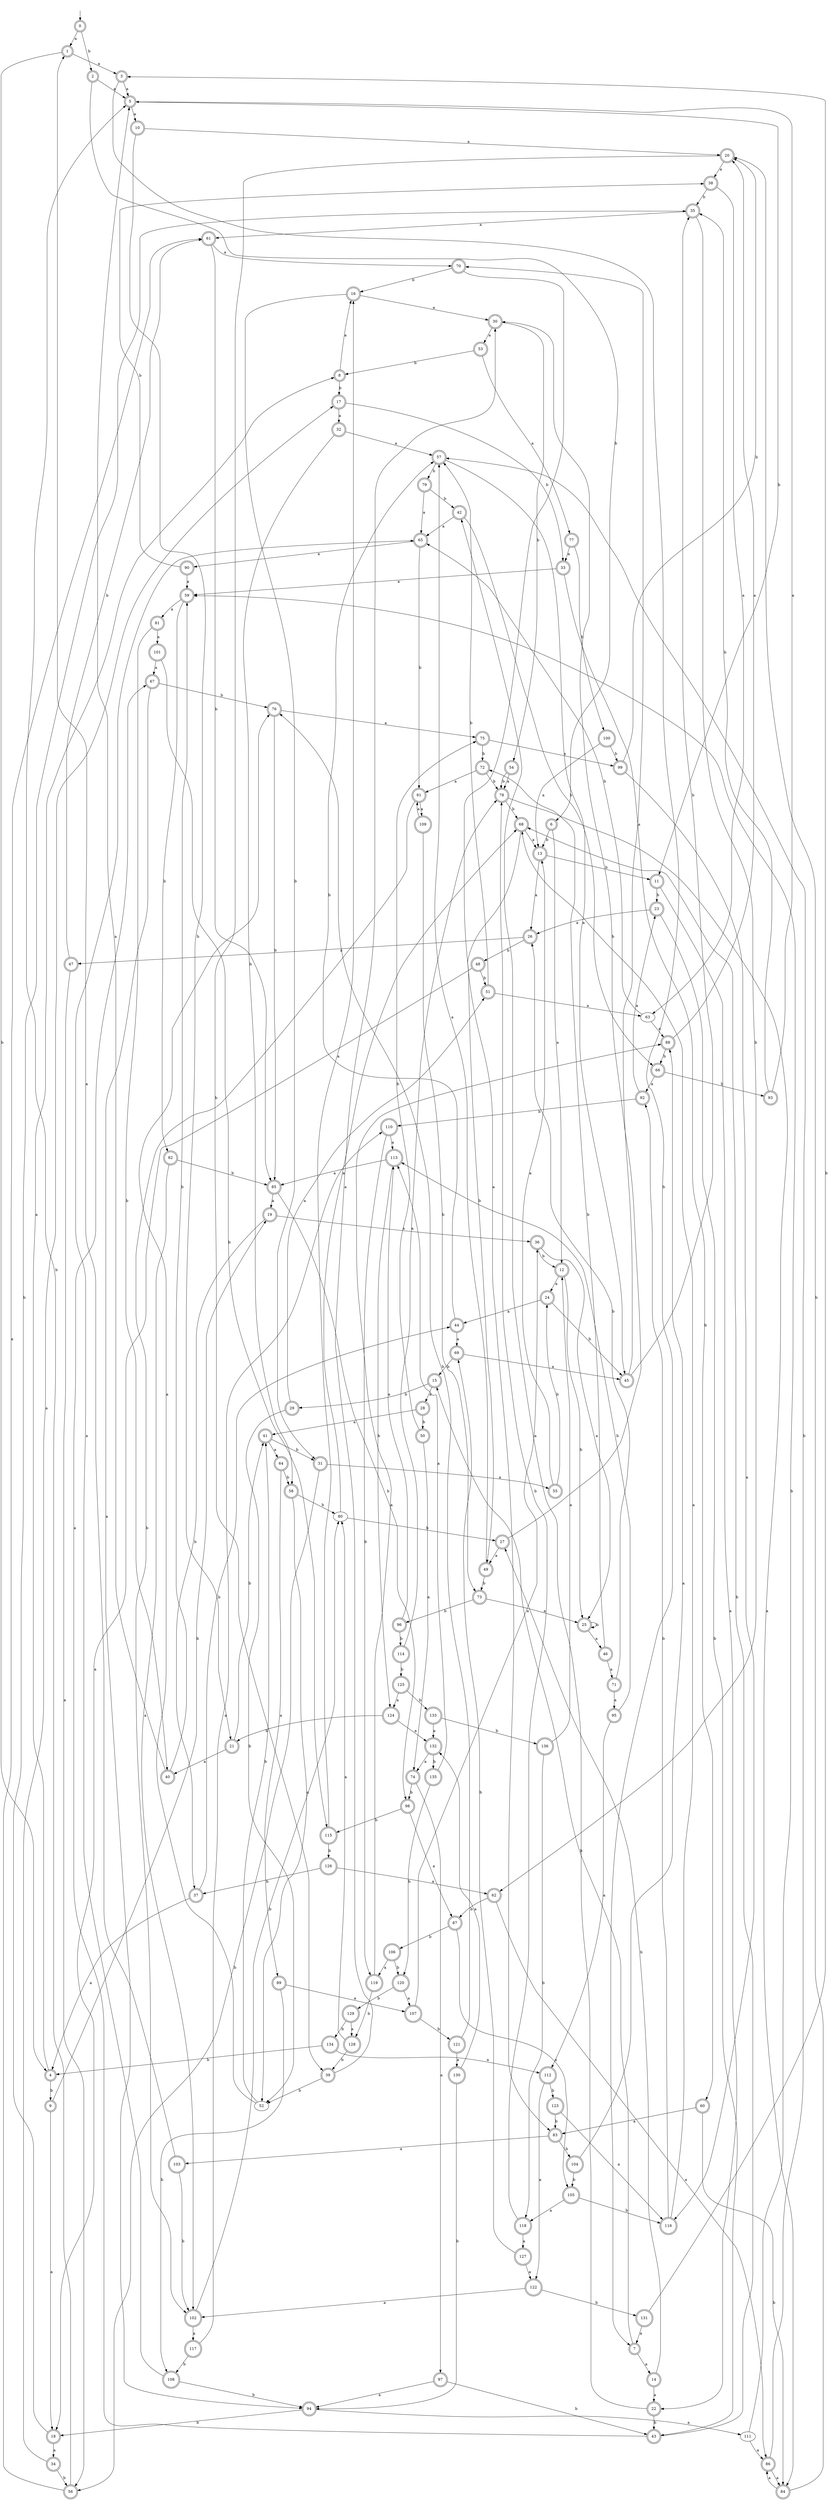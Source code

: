digraph RandomDFA {
  __start0 [label="", shape=none];
  __start0 -> 0 [label=""];
  0 [shape=circle] [shape=doublecircle]
  0 -> 1 [label="a"]
  0 -> 2 [label="b"]
  1 [shape=doublecircle]
  1 -> 3 [label="a"]
  1 -> 4 [label="b"]
  2 [shape=doublecircle]
  2 -> 5 [label="a"]
  2 -> 6 [label="b"]
  3 [shape=doublecircle]
  3 -> 5 [label="a"]
  3 -> 7 [label="b"]
  4 [shape=doublecircle]
  4 -> 8 [label="a"]
  4 -> 9 [label="b"]
  5 [shape=doublecircle]
  5 -> 10 [label="a"]
  5 -> 11 [label="b"]
  6 [shape=doublecircle]
  6 -> 12 [label="a"]
  6 -> 13 [label="b"]
  7 [shape=doublecircle]
  7 -> 14 [label="a"]
  7 -> 15 [label="b"]
  8 [shape=doublecircle]
  8 -> 16 [label="a"]
  8 -> 17 [label="b"]
  9 [shape=doublecircle]
  9 -> 18 [label="a"]
  9 -> 19 [label="b"]
  10 [shape=doublecircle]
  10 -> 20 [label="a"]
  10 -> 21 [label="b"]
  11 [shape=doublecircle]
  11 -> 22 [label="a"]
  11 -> 23 [label="b"]
  12 [shape=doublecircle]
  12 -> 24 [label="a"]
  12 -> 25 [label="b"]
  13 [shape=doublecircle]
  13 -> 26 [label="a"]
  13 -> 11 [label="b"]
  14 [shape=doublecircle]
  14 -> 22 [label="a"]
  14 -> 27 [label="b"]
  15 [shape=doublecircle]
  15 -> 28 [label="a"]
  15 -> 29 [label="b"]
  16 [shape=doublecircle]
  16 -> 30 [label="a"]
  16 -> 31 [label="b"]
  17 [shape=doublecircle]
  17 -> 32 [label="a"]
  17 -> 33 [label="b"]
  18 [shape=doublecircle]
  18 -> 34 [label="a"]
  18 -> 35 [label="b"]
  19 [shape=doublecircle]
  19 -> 36 [label="a"]
  19 -> 37 [label="b"]
  20 [shape=doublecircle]
  20 -> 38 [label="a"]
  20 -> 39 [label="b"]
  21 [shape=doublecircle]
  21 -> 40 [label="a"]
  21 -> 41 [label="b"]
  22 [shape=doublecircle]
  22 -> 42 [label="a"]
  22 -> 43 [label="b"]
  23 [shape=doublecircle]
  23 -> 26 [label="a"]
  23 -> 43 [label="b"]
  24 [shape=doublecircle]
  24 -> 44 [label="a"]
  24 -> 45 [label="b"]
  25 [shape=doublecircle]
  25 -> 46 [label="a"]
  25 -> 25 [label="b"]
  26 [shape=doublecircle]
  26 -> 47 [label="a"]
  26 -> 48 [label="b"]
  27 [shape=doublecircle]
  27 -> 49 [label="a"]
  27 -> 30 [label="b"]
  28 [shape=doublecircle]
  28 -> 41 [label="a"]
  28 -> 50 [label="b"]
  29 [shape=doublecircle]
  29 -> 51 [label="a"]
  29 -> 52 [label="b"]
  30 [shape=doublecircle]
  30 -> 53 [label="a"]
  30 -> 54 [label="b"]
  31 [shape=doublecircle]
  31 -> 55 [label="a"]
  31 -> 56 [label="b"]
  32 [shape=doublecircle]
  32 -> 57 [label="a"]
  32 -> 58 [label="b"]
  33 [shape=doublecircle]
  33 -> 59 [label="a"]
  33 -> 60 [label="b"]
  34 [shape=doublecircle]
  34 -> 17 [label="a"]
  34 -> 56 [label="b"]
  35 [shape=doublecircle]
  35 -> 61 [label="a"]
  35 -> 62 [label="b"]
  36 [shape=doublecircle]
  36 -> 25 [label="a"]
  36 -> 12 [label="b"]
  37 [shape=doublecircle]
  37 -> 4 [label="a"]
  37 -> 44 [label="b"]
  38 [shape=doublecircle]
  38 -> 63 [label="a"]
  38 -> 35 [label="b"]
  39 [shape=doublecircle]
  39 -> 30 [label="a"]
  39 -> 52 [label="b"]
  40 [shape=doublecircle]
  40 -> 5 [label="a"]
  40 -> 59 [label="b"]
  41 [shape=doublecircle]
  41 -> 64 [label="a"]
  41 -> 31 [label="b"]
  42 [shape=doublecircle]
  42 -> 65 [label="a"]
  42 -> 66 [label="b"]
  43 [shape=doublecircle]
  43 -> 67 [label="a"]
  43 -> 68 [label="b"]
  44 [shape=doublecircle]
  44 -> 69 [label="a"]
  44 -> 57 [label="b"]
  45 [shape=doublecircle]
  45 -> 70 [label="a"]
  45 -> 35 [label="b"]
  46 [shape=doublecircle]
  46 -> 71 [label="a"]
  46 -> 72 [label="b"]
  47 [shape=doublecircle]
  47 -> 56 [label="a"]
  47 -> 61 [label="b"]
  48 [shape=doublecircle]
  48 -> 18 [label="a"]
  48 -> 51 [label="b"]
  49 [shape=doublecircle]
  49 -> 57 [label="a"]
  49 -> 73 [label="b"]
  50 [shape=doublecircle]
  50 -> 74 [label="a"]
  50 -> 75 [label="b"]
  51 [shape=doublecircle]
  51 -> 63 [label="a"]
  51 -> 57 [label="b"]
  52
  52 -> 76 [label="a"]
  52 -> 41 [label="b"]
  53 [shape=doublecircle]
  53 -> 77 [label="a"]
  53 -> 8 [label="b"]
  54 [shape=doublecircle]
  54 -> 78 [label="a"]
  54 -> 78 [label="b"]
  55 [shape=doublecircle]
  55 -> 13 [label="a"]
  55 -> 24 [label="b"]
  56 [shape=doublecircle]
  56 -> 61 [label="a"]
  56 -> 5 [label="b"]
  57 [shape=doublecircle]
  57 -> 45 [label="a"]
  57 -> 79 [label="b"]
  58 [shape=doublecircle]
  58 -> 52 [label="a"]
  58 -> 80 [label="b"]
  59 [shape=doublecircle]
  59 -> 81 [label="a"]
  59 -> 82 [label="b"]
  60 [shape=doublecircle]
  60 -> 83 [label="a"]
  60 -> 84 [label="b"]
  61 [shape=doublecircle]
  61 -> 70 [label="a"]
  61 -> 85 [label="b"]
  62 [shape=doublecircle]
  62 -> 86 [label="a"]
  62 -> 87 [label="b"]
  63
  63 -> 88 [label="a"]
  63 -> 65 [label="b"]
  64 [shape=doublecircle]
  64 -> 89 [label="a"]
  64 -> 58 [label="b"]
  65 [shape=doublecircle]
  65 -> 90 [label="a"]
  65 -> 91 [label="b"]
  66 [shape=doublecircle]
  66 -> 92 [label="a"]
  66 -> 93 [label="b"]
  67 [shape=doublecircle]
  67 -> 94 [label="a"]
  67 -> 76 [label="b"]
  68 [shape=doublecircle]
  68 -> 13 [label="a"]
  68 -> 49 [label="b"]
  69 [shape=doublecircle]
  69 -> 45 [label="a"]
  69 -> 15 [label="b"]
  70 [shape=doublecircle]
  70 -> 83 [label="a"]
  70 -> 16 [label="b"]
  71 [shape=doublecircle]
  71 -> 95 [label="a"]
  71 -> 26 [label="b"]
  72 [shape=doublecircle]
  72 -> 91 [label="a"]
  72 -> 78 [label="b"]
  73 [shape=doublecircle]
  73 -> 25 [label="a"]
  73 -> 96 [label="b"]
  74 [shape=doublecircle]
  74 -> 97 [label="a"]
  74 -> 98 [label="b"]
  75 [shape=doublecircle]
  75 -> 99 [label="a"]
  75 -> 72 [label="b"]
  76 [shape=doublecircle]
  76 -> 75 [label="a"]
  76 -> 85 [label="b"]
  77 [shape=doublecircle]
  77 -> 33 [label="a"]
  77 -> 100 [label="b"]
  78 [shape=doublecircle]
  78 -> 84 [label="a"]
  78 -> 68 [label="b"]
  79 [shape=doublecircle]
  79 -> 65 [label="a"]
  79 -> 42 [label="b"]
  80
  80 -> 68 [label="a"]
  80 -> 27 [label="b"]
  81 [shape=doublecircle]
  81 -> 101 [label="a"]
  81 -> 40 [label="b"]
  82 [shape=doublecircle]
  82 -> 102 [label="a"]
  82 -> 85 [label="b"]
  83 [shape=doublecircle]
  83 -> 103 [label="a"]
  83 -> 104 [label="b"]
  84 [shape=doublecircle]
  84 -> 86 [label="a"]
  84 -> 20 [label="b"]
  85 [shape=doublecircle]
  85 -> 19 [label="a"]
  85 -> 98 [label="b"]
  86 [shape=doublecircle]
  86 -> 84 [label="a"]
  86 -> 57 [label="b"]
  87 [shape=doublecircle]
  87 -> 105 [label="a"]
  87 -> 106 [label="b"]
  88 [shape=doublecircle]
  88 -> 20 [label="a"]
  88 -> 66 [label="b"]
  89 [shape=doublecircle]
  89 -> 107 [label="a"]
  89 -> 108 [label="b"]
  90 [shape=doublecircle]
  90 -> 59 [label="a"]
  90 -> 38 [label="b"]
  91 [shape=doublecircle]
  91 -> 109 [label="a"]
  91 -> 102 [label="b"]
  92 [shape=doublecircle]
  92 -> 23 [label="a"]
  92 -> 110 [label="b"]
  93 [shape=doublecircle]
  93 -> 5 [label="a"]
  93 -> 35 [label="b"]
  94 [shape=doublecircle]
  94 -> 111 [label="a"]
  94 -> 18 [label="b"]
  95 [shape=doublecircle]
  95 -> 112 [label="a"]
  95 -> 113 [label="b"]
  96 [shape=doublecircle]
  96 -> 113 [label="a"]
  96 -> 114 [label="b"]
  97 [shape=doublecircle]
  97 -> 94 [label="a"]
  97 -> 43 [label="b"]
  98 [shape=doublecircle]
  98 -> 87 [label="a"]
  98 -> 115 [label="b"]
  99 [shape=doublecircle]
  99 -> 116 [label="a"]
  99 -> 20 [label="b"]
  100 [shape=doublecircle]
  100 -> 13 [label="a"]
  100 -> 99 [label="b"]
  101 [shape=doublecircle]
  101 -> 67 [label="a"]
  101 -> 115 [label="b"]
  102 [shape=doublecircle]
  102 -> 117 [label="a"]
  102 -> 80 [label="b"]
  103 [shape=doublecircle]
  103 -> 1 [label="a"]
  103 -> 102 [label="b"]
  104 [shape=doublecircle]
  104 -> 88 [label="a"]
  104 -> 105 [label="b"]
  105 [shape=doublecircle]
  105 -> 118 [label="a"]
  105 -> 116 [label="b"]
  106 [shape=doublecircle]
  106 -> 119 [label="a"]
  106 -> 120 [label="b"]
  107 [shape=doublecircle]
  107 -> 36 [label="a"]
  107 -> 121 [label="b"]
  108 [shape=doublecircle]
  108 -> 65 [label="a"]
  108 -> 94 [label="b"]
  109 [shape=doublecircle]
  109 -> 91 [label="a"]
  109 -> 73 [label="b"]
  110 [shape=doublecircle]
  110 -> 113 [label="a"]
  110 -> 119 [label="b"]
  111
  111 -> 86 [label="a"]
  111 -> 59 [label="b"]
  112 [shape=doublecircle]
  112 -> 122 [label="a"]
  112 -> 123 [label="b"]
  113 [shape=doublecircle]
  113 -> 85 [label="a"]
  113 -> 124 [label="b"]
  114 [shape=doublecircle]
  114 -> 78 [label="a"]
  114 -> 125 [label="b"]
  115 [shape=doublecircle]
  115 -> 16 [label="a"]
  115 -> 126 [label="b"]
  116 [shape=doublecircle]
  116 -> 68 [label="a"]
  116 -> 92 [label="b"]
  117 [shape=doublecircle]
  117 -> 110 [label="a"]
  117 -> 108 [label="b"]
  118 [shape=doublecircle]
  118 -> 127 [label="a"]
  118 -> 78 [label="b"]
  119 [shape=doublecircle]
  119 -> 88 [label="a"]
  119 -> 128 [label="b"]
  120 [shape=doublecircle]
  120 -> 107 [label="a"]
  120 -> 129 [label="b"]
  121 [shape=doublecircle]
  121 -> 130 [label="a"]
  121 -> 76 [label="b"]
  122 [shape=doublecircle]
  122 -> 102 [label="a"]
  122 -> 131 [label="b"]
  123 [shape=doublecircle]
  123 -> 116 [label="a"]
  123 -> 83 [label="b"]
  124 [shape=doublecircle]
  124 -> 132 [label="a"]
  124 -> 21 [label="b"]
  125 [shape=doublecircle]
  125 -> 124 [label="a"]
  125 -> 133 [label="b"]
  126 [shape=doublecircle]
  126 -> 62 [label="a"]
  126 -> 37 [label="b"]
  127 [shape=doublecircle]
  127 -> 122 [label="a"]
  127 -> 69 [label="b"]
  128 [shape=doublecircle]
  128 -> 80 [label="a"]
  128 -> 39 [label="b"]
  129 [shape=doublecircle]
  129 -> 128 [label="a"]
  129 -> 134 [label="b"]
  130 [shape=doublecircle]
  130 -> 132 [label="a"]
  130 -> 94 [label="b"]
  131 [shape=doublecircle]
  131 -> 7 [label="a"]
  131 -> 3 [label="b"]
  132 [shape=doublecircle]
  132 -> 74 [label="a"]
  132 -> 135 [label="b"]
  133 [shape=doublecircle]
  133 -> 132 [label="a"]
  133 -> 136 [label="b"]
  134 [shape=doublecircle]
  134 -> 112 [label="a"]
  134 -> 4 [label="b"]
  135 [shape=doublecircle]
  135 -> 113 [label="a"]
  135 -> 120 [label="b"]
  136 [shape=doublecircle]
  136 -> 12 [label="a"]
  136 -> 118 [label="b"]
}
